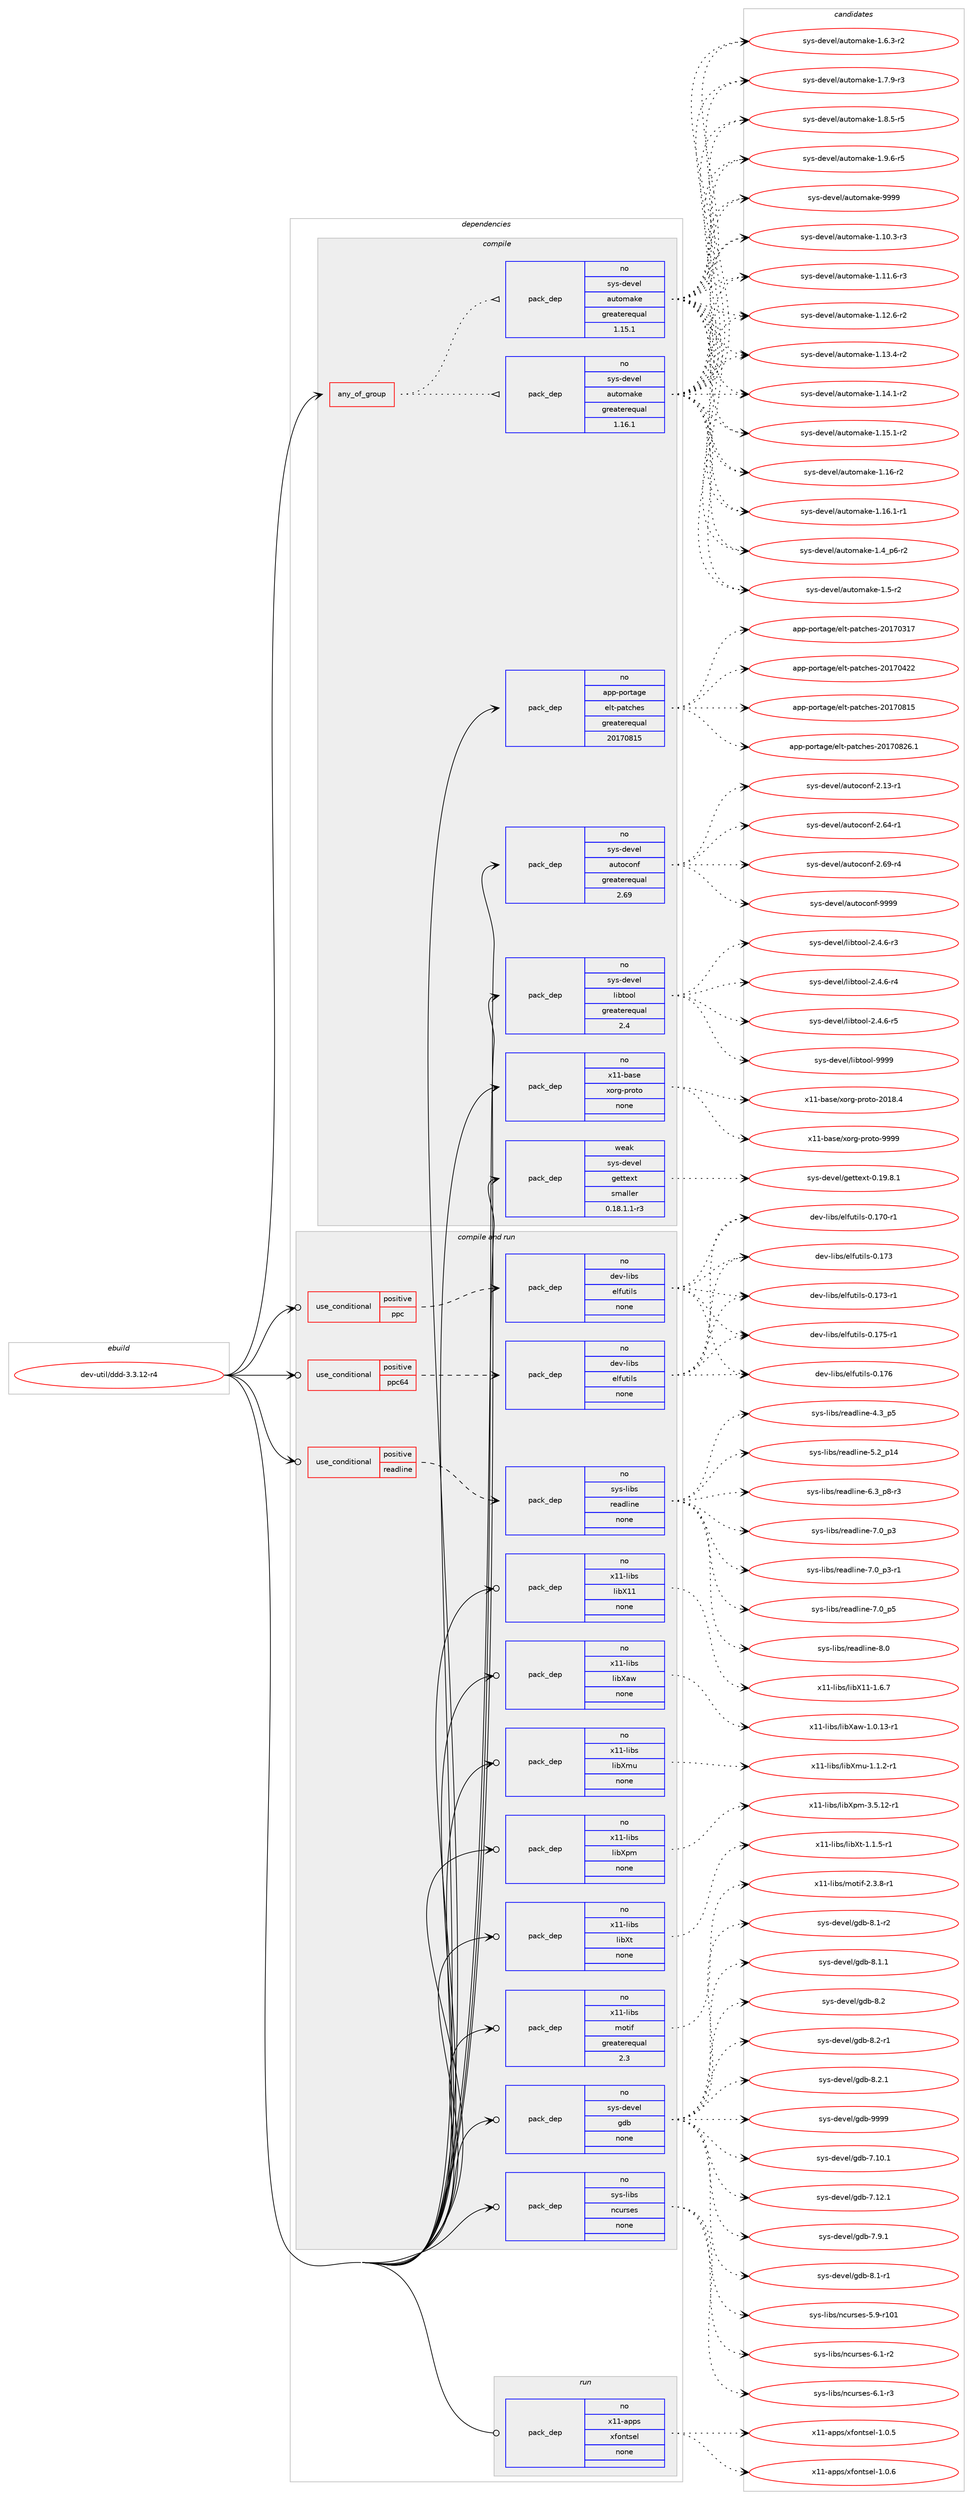 digraph prolog {

# *************
# Graph options
# *************

newrank=true;
concentrate=true;
compound=true;
graph [rankdir=LR,fontname=Helvetica,fontsize=10,ranksep=1.5];#, ranksep=2.5, nodesep=0.2];
edge  [arrowhead=vee];
node  [fontname=Helvetica,fontsize=10];

# **********
# The ebuild
# **********

subgraph cluster_leftcol {
color=gray;
rank=same;
label=<<i>ebuild</i>>;
id [label="dev-util/ddd-3.3.12-r4", color=red, width=4, href="../dev-util/ddd-3.3.12-r4.svg"];
}

# ****************
# The dependencies
# ****************

subgraph cluster_midcol {
color=gray;
label=<<i>dependencies</i>>;
subgraph cluster_compile {
fillcolor="#eeeeee";
style=filled;
label=<<i>compile</i>>;
subgraph any23033 {
dependency1544261 [label=<<TABLE BORDER="0" CELLBORDER="1" CELLSPACING="0" CELLPADDING="4"><TR><TD CELLPADDING="10">any_of_group</TD></TR></TABLE>>, shape=none, color=red];subgraph pack1096533 {
dependency1544262 [label=<<TABLE BORDER="0" CELLBORDER="1" CELLSPACING="0" CELLPADDING="4" WIDTH="220"><TR><TD ROWSPAN="6" CELLPADDING="30">pack_dep</TD></TR><TR><TD WIDTH="110">no</TD></TR><TR><TD>sys-devel</TD></TR><TR><TD>automake</TD></TR><TR><TD>greaterequal</TD></TR><TR><TD>1.16.1</TD></TR></TABLE>>, shape=none, color=blue];
}
dependency1544261:e -> dependency1544262:w [weight=20,style="dotted",arrowhead="oinv"];
subgraph pack1096534 {
dependency1544263 [label=<<TABLE BORDER="0" CELLBORDER="1" CELLSPACING="0" CELLPADDING="4" WIDTH="220"><TR><TD ROWSPAN="6" CELLPADDING="30">pack_dep</TD></TR><TR><TD WIDTH="110">no</TD></TR><TR><TD>sys-devel</TD></TR><TR><TD>automake</TD></TR><TR><TD>greaterequal</TD></TR><TR><TD>1.15.1</TD></TR></TABLE>>, shape=none, color=blue];
}
dependency1544261:e -> dependency1544263:w [weight=20,style="dotted",arrowhead="oinv"];
}
id:e -> dependency1544261:w [weight=20,style="solid",arrowhead="vee"];
subgraph pack1096535 {
dependency1544264 [label=<<TABLE BORDER="0" CELLBORDER="1" CELLSPACING="0" CELLPADDING="4" WIDTH="220"><TR><TD ROWSPAN="6" CELLPADDING="30">pack_dep</TD></TR><TR><TD WIDTH="110">no</TD></TR><TR><TD>app-portage</TD></TR><TR><TD>elt-patches</TD></TR><TR><TD>greaterequal</TD></TR><TR><TD>20170815</TD></TR></TABLE>>, shape=none, color=blue];
}
id:e -> dependency1544264:w [weight=20,style="solid",arrowhead="vee"];
subgraph pack1096536 {
dependency1544265 [label=<<TABLE BORDER="0" CELLBORDER="1" CELLSPACING="0" CELLPADDING="4" WIDTH="220"><TR><TD ROWSPAN="6" CELLPADDING="30">pack_dep</TD></TR><TR><TD WIDTH="110">no</TD></TR><TR><TD>sys-devel</TD></TR><TR><TD>autoconf</TD></TR><TR><TD>greaterequal</TD></TR><TR><TD>2.69</TD></TR></TABLE>>, shape=none, color=blue];
}
id:e -> dependency1544265:w [weight=20,style="solid",arrowhead="vee"];
subgraph pack1096537 {
dependency1544266 [label=<<TABLE BORDER="0" CELLBORDER="1" CELLSPACING="0" CELLPADDING="4" WIDTH="220"><TR><TD ROWSPAN="6" CELLPADDING="30">pack_dep</TD></TR><TR><TD WIDTH="110">no</TD></TR><TR><TD>sys-devel</TD></TR><TR><TD>libtool</TD></TR><TR><TD>greaterequal</TD></TR><TR><TD>2.4</TD></TR></TABLE>>, shape=none, color=blue];
}
id:e -> dependency1544266:w [weight=20,style="solid",arrowhead="vee"];
subgraph pack1096538 {
dependency1544267 [label=<<TABLE BORDER="0" CELLBORDER="1" CELLSPACING="0" CELLPADDING="4" WIDTH="220"><TR><TD ROWSPAN="6" CELLPADDING="30">pack_dep</TD></TR><TR><TD WIDTH="110">no</TD></TR><TR><TD>x11-base</TD></TR><TR><TD>xorg-proto</TD></TR><TR><TD>none</TD></TR><TR><TD></TD></TR></TABLE>>, shape=none, color=blue];
}
id:e -> dependency1544267:w [weight=20,style="solid",arrowhead="vee"];
subgraph pack1096539 {
dependency1544268 [label=<<TABLE BORDER="0" CELLBORDER="1" CELLSPACING="0" CELLPADDING="4" WIDTH="220"><TR><TD ROWSPAN="6" CELLPADDING="30">pack_dep</TD></TR><TR><TD WIDTH="110">weak</TD></TR><TR><TD>sys-devel</TD></TR><TR><TD>gettext</TD></TR><TR><TD>smaller</TD></TR><TR><TD>0.18.1.1-r3</TD></TR></TABLE>>, shape=none, color=blue];
}
id:e -> dependency1544268:w [weight=20,style="solid",arrowhead="vee"];
}
subgraph cluster_compileandrun {
fillcolor="#eeeeee";
style=filled;
label=<<i>compile and run</i>>;
subgraph cond424106 {
dependency1544269 [label=<<TABLE BORDER="0" CELLBORDER="1" CELLSPACING="0" CELLPADDING="4"><TR><TD ROWSPAN="3" CELLPADDING="10">use_conditional</TD></TR><TR><TD>positive</TD></TR><TR><TD>ppc</TD></TR></TABLE>>, shape=none, color=red];
subgraph pack1096540 {
dependency1544270 [label=<<TABLE BORDER="0" CELLBORDER="1" CELLSPACING="0" CELLPADDING="4" WIDTH="220"><TR><TD ROWSPAN="6" CELLPADDING="30">pack_dep</TD></TR><TR><TD WIDTH="110">no</TD></TR><TR><TD>dev-libs</TD></TR><TR><TD>elfutils</TD></TR><TR><TD>none</TD></TR><TR><TD></TD></TR></TABLE>>, shape=none, color=blue];
}
dependency1544269:e -> dependency1544270:w [weight=20,style="dashed",arrowhead="vee"];
}
id:e -> dependency1544269:w [weight=20,style="solid",arrowhead="odotvee"];
subgraph cond424107 {
dependency1544271 [label=<<TABLE BORDER="0" CELLBORDER="1" CELLSPACING="0" CELLPADDING="4"><TR><TD ROWSPAN="3" CELLPADDING="10">use_conditional</TD></TR><TR><TD>positive</TD></TR><TR><TD>ppc64</TD></TR></TABLE>>, shape=none, color=red];
subgraph pack1096541 {
dependency1544272 [label=<<TABLE BORDER="0" CELLBORDER="1" CELLSPACING="0" CELLPADDING="4" WIDTH="220"><TR><TD ROWSPAN="6" CELLPADDING="30">pack_dep</TD></TR><TR><TD WIDTH="110">no</TD></TR><TR><TD>dev-libs</TD></TR><TR><TD>elfutils</TD></TR><TR><TD>none</TD></TR><TR><TD></TD></TR></TABLE>>, shape=none, color=blue];
}
dependency1544271:e -> dependency1544272:w [weight=20,style="dashed",arrowhead="vee"];
}
id:e -> dependency1544271:w [weight=20,style="solid",arrowhead="odotvee"];
subgraph cond424108 {
dependency1544273 [label=<<TABLE BORDER="0" CELLBORDER="1" CELLSPACING="0" CELLPADDING="4"><TR><TD ROWSPAN="3" CELLPADDING="10">use_conditional</TD></TR><TR><TD>positive</TD></TR><TR><TD>readline</TD></TR></TABLE>>, shape=none, color=red];
subgraph pack1096542 {
dependency1544274 [label=<<TABLE BORDER="0" CELLBORDER="1" CELLSPACING="0" CELLPADDING="4" WIDTH="220"><TR><TD ROWSPAN="6" CELLPADDING="30">pack_dep</TD></TR><TR><TD WIDTH="110">no</TD></TR><TR><TD>sys-libs</TD></TR><TR><TD>readline</TD></TR><TR><TD>none</TD></TR><TR><TD></TD></TR></TABLE>>, shape=none, color=blue];
}
dependency1544273:e -> dependency1544274:w [weight=20,style="dashed",arrowhead="vee"];
}
id:e -> dependency1544273:w [weight=20,style="solid",arrowhead="odotvee"];
subgraph pack1096543 {
dependency1544275 [label=<<TABLE BORDER="0" CELLBORDER="1" CELLSPACING="0" CELLPADDING="4" WIDTH="220"><TR><TD ROWSPAN="6" CELLPADDING="30">pack_dep</TD></TR><TR><TD WIDTH="110">no</TD></TR><TR><TD>sys-devel</TD></TR><TR><TD>gdb</TD></TR><TR><TD>none</TD></TR><TR><TD></TD></TR></TABLE>>, shape=none, color=blue];
}
id:e -> dependency1544275:w [weight=20,style="solid",arrowhead="odotvee"];
subgraph pack1096544 {
dependency1544276 [label=<<TABLE BORDER="0" CELLBORDER="1" CELLSPACING="0" CELLPADDING="4" WIDTH="220"><TR><TD ROWSPAN="6" CELLPADDING="30">pack_dep</TD></TR><TR><TD WIDTH="110">no</TD></TR><TR><TD>sys-libs</TD></TR><TR><TD>ncurses</TD></TR><TR><TD>none</TD></TR><TR><TD></TD></TR></TABLE>>, shape=none, color=blue];
}
id:e -> dependency1544276:w [weight=20,style="solid",arrowhead="odotvee"];
subgraph pack1096545 {
dependency1544277 [label=<<TABLE BORDER="0" CELLBORDER="1" CELLSPACING="0" CELLPADDING="4" WIDTH="220"><TR><TD ROWSPAN="6" CELLPADDING="30">pack_dep</TD></TR><TR><TD WIDTH="110">no</TD></TR><TR><TD>x11-libs</TD></TR><TR><TD>libX11</TD></TR><TR><TD>none</TD></TR><TR><TD></TD></TR></TABLE>>, shape=none, color=blue];
}
id:e -> dependency1544277:w [weight=20,style="solid",arrowhead="odotvee"];
subgraph pack1096546 {
dependency1544278 [label=<<TABLE BORDER="0" CELLBORDER="1" CELLSPACING="0" CELLPADDING="4" WIDTH="220"><TR><TD ROWSPAN="6" CELLPADDING="30">pack_dep</TD></TR><TR><TD WIDTH="110">no</TD></TR><TR><TD>x11-libs</TD></TR><TR><TD>libXaw</TD></TR><TR><TD>none</TD></TR><TR><TD></TD></TR></TABLE>>, shape=none, color=blue];
}
id:e -> dependency1544278:w [weight=20,style="solid",arrowhead="odotvee"];
subgraph pack1096547 {
dependency1544279 [label=<<TABLE BORDER="0" CELLBORDER="1" CELLSPACING="0" CELLPADDING="4" WIDTH="220"><TR><TD ROWSPAN="6" CELLPADDING="30">pack_dep</TD></TR><TR><TD WIDTH="110">no</TD></TR><TR><TD>x11-libs</TD></TR><TR><TD>libXmu</TD></TR><TR><TD>none</TD></TR><TR><TD></TD></TR></TABLE>>, shape=none, color=blue];
}
id:e -> dependency1544279:w [weight=20,style="solid",arrowhead="odotvee"];
subgraph pack1096548 {
dependency1544280 [label=<<TABLE BORDER="0" CELLBORDER="1" CELLSPACING="0" CELLPADDING="4" WIDTH="220"><TR><TD ROWSPAN="6" CELLPADDING="30">pack_dep</TD></TR><TR><TD WIDTH="110">no</TD></TR><TR><TD>x11-libs</TD></TR><TR><TD>libXpm</TD></TR><TR><TD>none</TD></TR><TR><TD></TD></TR></TABLE>>, shape=none, color=blue];
}
id:e -> dependency1544280:w [weight=20,style="solid",arrowhead="odotvee"];
subgraph pack1096549 {
dependency1544281 [label=<<TABLE BORDER="0" CELLBORDER="1" CELLSPACING="0" CELLPADDING="4" WIDTH="220"><TR><TD ROWSPAN="6" CELLPADDING="30">pack_dep</TD></TR><TR><TD WIDTH="110">no</TD></TR><TR><TD>x11-libs</TD></TR><TR><TD>libXt</TD></TR><TR><TD>none</TD></TR><TR><TD></TD></TR></TABLE>>, shape=none, color=blue];
}
id:e -> dependency1544281:w [weight=20,style="solid",arrowhead="odotvee"];
subgraph pack1096550 {
dependency1544282 [label=<<TABLE BORDER="0" CELLBORDER="1" CELLSPACING="0" CELLPADDING="4" WIDTH="220"><TR><TD ROWSPAN="6" CELLPADDING="30">pack_dep</TD></TR><TR><TD WIDTH="110">no</TD></TR><TR><TD>x11-libs</TD></TR><TR><TD>motif</TD></TR><TR><TD>greaterequal</TD></TR><TR><TD>2.3</TD></TR></TABLE>>, shape=none, color=blue];
}
id:e -> dependency1544282:w [weight=20,style="solid",arrowhead="odotvee"];
}
subgraph cluster_run {
fillcolor="#eeeeee";
style=filled;
label=<<i>run</i>>;
subgraph pack1096551 {
dependency1544283 [label=<<TABLE BORDER="0" CELLBORDER="1" CELLSPACING="0" CELLPADDING="4" WIDTH="220"><TR><TD ROWSPAN="6" CELLPADDING="30">pack_dep</TD></TR><TR><TD WIDTH="110">no</TD></TR><TR><TD>x11-apps</TD></TR><TR><TD>xfontsel</TD></TR><TR><TD>none</TD></TR><TR><TD></TD></TR></TABLE>>, shape=none, color=blue];
}
id:e -> dependency1544283:w [weight=20,style="solid",arrowhead="odot"];
}
}

# **************
# The candidates
# **************

subgraph cluster_choices {
rank=same;
color=gray;
label=<<i>candidates</i>>;

subgraph choice1096533 {
color=black;
nodesep=1;
choice11512111545100101118101108479711711611110997107101454946494846514511451 [label="sys-devel/automake-1.10.3-r3", color=red, width=4,href="../sys-devel/automake-1.10.3-r3.svg"];
choice11512111545100101118101108479711711611110997107101454946494946544511451 [label="sys-devel/automake-1.11.6-r3", color=red, width=4,href="../sys-devel/automake-1.11.6-r3.svg"];
choice11512111545100101118101108479711711611110997107101454946495046544511450 [label="sys-devel/automake-1.12.6-r2", color=red, width=4,href="../sys-devel/automake-1.12.6-r2.svg"];
choice11512111545100101118101108479711711611110997107101454946495146524511450 [label="sys-devel/automake-1.13.4-r2", color=red, width=4,href="../sys-devel/automake-1.13.4-r2.svg"];
choice11512111545100101118101108479711711611110997107101454946495246494511450 [label="sys-devel/automake-1.14.1-r2", color=red, width=4,href="../sys-devel/automake-1.14.1-r2.svg"];
choice11512111545100101118101108479711711611110997107101454946495346494511450 [label="sys-devel/automake-1.15.1-r2", color=red, width=4,href="../sys-devel/automake-1.15.1-r2.svg"];
choice1151211154510010111810110847971171161111099710710145494649544511450 [label="sys-devel/automake-1.16-r2", color=red, width=4,href="../sys-devel/automake-1.16-r2.svg"];
choice11512111545100101118101108479711711611110997107101454946495446494511449 [label="sys-devel/automake-1.16.1-r1", color=red, width=4,href="../sys-devel/automake-1.16.1-r1.svg"];
choice115121115451001011181011084797117116111109971071014549465295112544511450 [label="sys-devel/automake-1.4_p6-r2", color=red, width=4,href="../sys-devel/automake-1.4_p6-r2.svg"];
choice11512111545100101118101108479711711611110997107101454946534511450 [label="sys-devel/automake-1.5-r2", color=red, width=4,href="../sys-devel/automake-1.5-r2.svg"];
choice115121115451001011181011084797117116111109971071014549465446514511450 [label="sys-devel/automake-1.6.3-r2", color=red, width=4,href="../sys-devel/automake-1.6.3-r2.svg"];
choice115121115451001011181011084797117116111109971071014549465546574511451 [label="sys-devel/automake-1.7.9-r3", color=red, width=4,href="../sys-devel/automake-1.7.9-r3.svg"];
choice115121115451001011181011084797117116111109971071014549465646534511453 [label="sys-devel/automake-1.8.5-r5", color=red, width=4,href="../sys-devel/automake-1.8.5-r5.svg"];
choice115121115451001011181011084797117116111109971071014549465746544511453 [label="sys-devel/automake-1.9.6-r5", color=red, width=4,href="../sys-devel/automake-1.9.6-r5.svg"];
choice115121115451001011181011084797117116111109971071014557575757 [label="sys-devel/automake-9999", color=red, width=4,href="../sys-devel/automake-9999.svg"];
dependency1544262:e -> choice11512111545100101118101108479711711611110997107101454946494846514511451:w [style=dotted,weight="100"];
dependency1544262:e -> choice11512111545100101118101108479711711611110997107101454946494946544511451:w [style=dotted,weight="100"];
dependency1544262:e -> choice11512111545100101118101108479711711611110997107101454946495046544511450:w [style=dotted,weight="100"];
dependency1544262:e -> choice11512111545100101118101108479711711611110997107101454946495146524511450:w [style=dotted,weight="100"];
dependency1544262:e -> choice11512111545100101118101108479711711611110997107101454946495246494511450:w [style=dotted,weight="100"];
dependency1544262:e -> choice11512111545100101118101108479711711611110997107101454946495346494511450:w [style=dotted,weight="100"];
dependency1544262:e -> choice1151211154510010111810110847971171161111099710710145494649544511450:w [style=dotted,weight="100"];
dependency1544262:e -> choice11512111545100101118101108479711711611110997107101454946495446494511449:w [style=dotted,weight="100"];
dependency1544262:e -> choice115121115451001011181011084797117116111109971071014549465295112544511450:w [style=dotted,weight="100"];
dependency1544262:e -> choice11512111545100101118101108479711711611110997107101454946534511450:w [style=dotted,weight="100"];
dependency1544262:e -> choice115121115451001011181011084797117116111109971071014549465446514511450:w [style=dotted,weight="100"];
dependency1544262:e -> choice115121115451001011181011084797117116111109971071014549465546574511451:w [style=dotted,weight="100"];
dependency1544262:e -> choice115121115451001011181011084797117116111109971071014549465646534511453:w [style=dotted,weight="100"];
dependency1544262:e -> choice115121115451001011181011084797117116111109971071014549465746544511453:w [style=dotted,weight="100"];
dependency1544262:e -> choice115121115451001011181011084797117116111109971071014557575757:w [style=dotted,weight="100"];
}
subgraph choice1096534 {
color=black;
nodesep=1;
choice11512111545100101118101108479711711611110997107101454946494846514511451 [label="sys-devel/automake-1.10.3-r3", color=red, width=4,href="../sys-devel/automake-1.10.3-r3.svg"];
choice11512111545100101118101108479711711611110997107101454946494946544511451 [label="sys-devel/automake-1.11.6-r3", color=red, width=4,href="../sys-devel/automake-1.11.6-r3.svg"];
choice11512111545100101118101108479711711611110997107101454946495046544511450 [label="sys-devel/automake-1.12.6-r2", color=red, width=4,href="../sys-devel/automake-1.12.6-r2.svg"];
choice11512111545100101118101108479711711611110997107101454946495146524511450 [label="sys-devel/automake-1.13.4-r2", color=red, width=4,href="../sys-devel/automake-1.13.4-r2.svg"];
choice11512111545100101118101108479711711611110997107101454946495246494511450 [label="sys-devel/automake-1.14.1-r2", color=red, width=4,href="../sys-devel/automake-1.14.1-r2.svg"];
choice11512111545100101118101108479711711611110997107101454946495346494511450 [label="sys-devel/automake-1.15.1-r2", color=red, width=4,href="../sys-devel/automake-1.15.1-r2.svg"];
choice1151211154510010111810110847971171161111099710710145494649544511450 [label="sys-devel/automake-1.16-r2", color=red, width=4,href="../sys-devel/automake-1.16-r2.svg"];
choice11512111545100101118101108479711711611110997107101454946495446494511449 [label="sys-devel/automake-1.16.1-r1", color=red, width=4,href="../sys-devel/automake-1.16.1-r1.svg"];
choice115121115451001011181011084797117116111109971071014549465295112544511450 [label="sys-devel/automake-1.4_p6-r2", color=red, width=4,href="../sys-devel/automake-1.4_p6-r2.svg"];
choice11512111545100101118101108479711711611110997107101454946534511450 [label="sys-devel/automake-1.5-r2", color=red, width=4,href="../sys-devel/automake-1.5-r2.svg"];
choice115121115451001011181011084797117116111109971071014549465446514511450 [label="sys-devel/automake-1.6.3-r2", color=red, width=4,href="../sys-devel/automake-1.6.3-r2.svg"];
choice115121115451001011181011084797117116111109971071014549465546574511451 [label="sys-devel/automake-1.7.9-r3", color=red, width=4,href="../sys-devel/automake-1.7.9-r3.svg"];
choice115121115451001011181011084797117116111109971071014549465646534511453 [label="sys-devel/automake-1.8.5-r5", color=red, width=4,href="../sys-devel/automake-1.8.5-r5.svg"];
choice115121115451001011181011084797117116111109971071014549465746544511453 [label="sys-devel/automake-1.9.6-r5", color=red, width=4,href="../sys-devel/automake-1.9.6-r5.svg"];
choice115121115451001011181011084797117116111109971071014557575757 [label="sys-devel/automake-9999", color=red, width=4,href="../sys-devel/automake-9999.svg"];
dependency1544263:e -> choice11512111545100101118101108479711711611110997107101454946494846514511451:w [style=dotted,weight="100"];
dependency1544263:e -> choice11512111545100101118101108479711711611110997107101454946494946544511451:w [style=dotted,weight="100"];
dependency1544263:e -> choice11512111545100101118101108479711711611110997107101454946495046544511450:w [style=dotted,weight="100"];
dependency1544263:e -> choice11512111545100101118101108479711711611110997107101454946495146524511450:w [style=dotted,weight="100"];
dependency1544263:e -> choice11512111545100101118101108479711711611110997107101454946495246494511450:w [style=dotted,weight="100"];
dependency1544263:e -> choice11512111545100101118101108479711711611110997107101454946495346494511450:w [style=dotted,weight="100"];
dependency1544263:e -> choice1151211154510010111810110847971171161111099710710145494649544511450:w [style=dotted,weight="100"];
dependency1544263:e -> choice11512111545100101118101108479711711611110997107101454946495446494511449:w [style=dotted,weight="100"];
dependency1544263:e -> choice115121115451001011181011084797117116111109971071014549465295112544511450:w [style=dotted,weight="100"];
dependency1544263:e -> choice11512111545100101118101108479711711611110997107101454946534511450:w [style=dotted,weight="100"];
dependency1544263:e -> choice115121115451001011181011084797117116111109971071014549465446514511450:w [style=dotted,weight="100"];
dependency1544263:e -> choice115121115451001011181011084797117116111109971071014549465546574511451:w [style=dotted,weight="100"];
dependency1544263:e -> choice115121115451001011181011084797117116111109971071014549465646534511453:w [style=dotted,weight="100"];
dependency1544263:e -> choice115121115451001011181011084797117116111109971071014549465746544511453:w [style=dotted,weight="100"];
dependency1544263:e -> choice115121115451001011181011084797117116111109971071014557575757:w [style=dotted,weight="100"];
}
subgraph choice1096535 {
color=black;
nodesep=1;
choice97112112451121111141169710310147101108116451129711699104101115455048495548514955 [label="app-portage/elt-patches-20170317", color=red, width=4,href="../app-portage/elt-patches-20170317.svg"];
choice97112112451121111141169710310147101108116451129711699104101115455048495548525050 [label="app-portage/elt-patches-20170422", color=red, width=4,href="../app-portage/elt-patches-20170422.svg"];
choice97112112451121111141169710310147101108116451129711699104101115455048495548564953 [label="app-portage/elt-patches-20170815", color=red, width=4,href="../app-portage/elt-patches-20170815.svg"];
choice971121124511211111411697103101471011081164511297116991041011154550484955485650544649 [label="app-portage/elt-patches-20170826.1", color=red, width=4,href="../app-portage/elt-patches-20170826.1.svg"];
dependency1544264:e -> choice97112112451121111141169710310147101108116451129711699104101115455048495548514955:w [style=dotted,weight="100"];
dependency1544264:e -> choice97112112451121111141169710310147101108116451129711699104101115455048495548525050:w [style=dotted,weight="100"];
dependency1544264:e -> choice97112112451121111141169710310147101108116451129711699104101115455048495548564953:w [style=dotted,weight="100"];
dependency1544264:e -> choice971121124511211111411697103101471011081164511297116991041011154550484955485650544649:w [style=dotted,weight="100"];
}
subgraph choice1096536 {
color=black;
nodesep=1;
choice1151211154510010111810110847971171161119911111010245504649514511449 [label="sys-devel/autoconf-2.13-r1", color=red, width=4,href="../sys-devel/autoconf-2.13-r1.svg"];
choice1151211154510010111810110847971171161119911111010245504654524511449 [label="sys-devel/autoconf-2.64-r1", color=red, width=4,href="../sys-devel/autoconf-2.64-r1.svg"];
choice1151211154510010111810110847971171161119911111010245504654574511452 [label="sys-devel/autoconf-2.69-r4", color=red, width=4,href="../sys-devel/autoconf-2.69-r4.svg"];
choice115121115451001011181011084797117116111991111101024557575757 [label="sys-devel/autoconf-9999", color=red, width=4,href="../sys-devel/autoconf-9999.svg"];
dependency1544265:e -> choice1151211154510010111810110847971171161119911111010245504649514511449:w [style=dotted,weight="100"];
dependency1544265:e -> choice1151211154510010111810110847971171161119911111010245504654524511449:w [style=dotted,weight="100"];
dependency1544265:e -> choice1151211154510010111810110847971171161119911111010245504654574511452:w [style=dotted,weight="100"];
dependency1544265:e -> choice115121115451001011181011084797117116111991111101024557575757:w [style=dotted,weight="100"];
}
subgraph choice1096537 {
color=black;
nodesep=1;
choice1151211154510010111810110847108105981161111111084550465246544511451 [label="sys-devel/libtool-2.4.6-r3", color=red, width=4,href="../sys-devel/libtool-2.4.6-r3.svg"];
choice1151211154510010111810110847108105981161111111084550465246544511452 [label="sys-devel/libtool-2.4.6-r4", color=red, width=4,href="../sys-devel/libtool-2.4.6-r4.svg"];
choice1151211154510010111810110847108105981161111111084550465246544511453 [label="sys-devel/libtool-2.4.6-r5", color=red, width=4,href="../sys-devel/libtool-2.4.6-r5.svg"];
choice1151211154510010111810110847108105981161111111084557575757 [label="sys-devel/libtool-9999", color=red, width=4,href="../sys-devel/libtool-9999.svg"];
dependency1544266:e -> choice1151211154510010111810110847108105981161111111084550465246544511451:w [style=dotted,weight="100"];
dependency1544266:e -> choice1151211154510010111810110847108105981161111111084550465246544511452:w [style=dotted,weight="100"];
dependency1544266:e -> choice1151211154510010111810110847108105981161111111084550465246544511453:w [style=dotted,weight="100"];
dependency1544266:e -> choice1151211154510010111810110847108105981161111111084557575757:w [style=dotted,weight="100"];
}
subgraph choice1096538 {
color=black;
nodesep=1;
choice1204949459897115101471201111141034511211411111611145504849564652 [label="x11-base/xorg-proto-2018.4", color=red, width=4,href="../x11-base/xorg-proto-2018.4.svg"];
choice120494945989711510147120111114103451121141111161114557575757 [label="x11-base/xorg-proto-9999", color=red, width=4,href="../x11-base/xorg-proto-9999.svg"];
dependency1544267:e -> choice1204949459897115101471201111141034511211411111611145504849564652:w [style=dotted,weight="100"];
dependency1544267:e -> choice120494945989711510147120111114103451121141111161114557575757:w [style=dotted,weight="100"];
}
subgraph choice1096539 {
color=black;
nodesep=1;
choice1151211154510010111810110847103101116116101120116454846495746564649 [label="sys-devel/gettext-0.19.8.1", color=red, width=4,href="../sys-devel/gettext-0.19.8.1.svg"];
dependency1544268:e -> choice1151211154510010111810110847103101116116101120116454846495746564649:w [style=dotted,weight="100"];
}
subgraph choice1096540 {
color=black;
nodesep=1;
choice1001011184510810598115471011081021171161051081154548464955484511449 [label="dev-libs/elfutils-0.170-r1", color=red, width=4,href="../dev-libs/elfutils-0.170-r1.svg"];
choice100101118451081059811547101108102117116105108115454846495551 [label="dev-libs/elfutils-0.173", color=red, width=4,href="../dev-libs/elfutils-0.173.svg"];
choice1001011184510810598115471011081021171161051081154548464955514511449 [label="dev-libs/elfutils-0.173-r1", color=red, width=4,href="../dev-libs/elfutils-0.173-r1.svg"];
choice1001011184510810598115471011081021171161051081154548464955534511449 [label="dev-libs/elfutils-0.175-r1", color=red, width=4,href="../dev-libs/elfutils-0.175-r1.svg"];
choice100101118451081059811547101108102117116105108115454846495554 [label="dev-libs/elfutils-0.176", color=red, width=4,href="../dev-libs/elfutils-0.176.svg"];
dependency1544270:e -> choice1001011184510810598115471011081021171161051081154548464955484511449:w [style=dotted,weight="100"];
dependency1544270:e -> choice100101118451081059811547101108102117116105108115454846495551:w [style=dotted,weight="100"];
dependency1544270:e -> choice1001011184510810598115471011081021171161051081154548464955514511449:w [style=dotted,weight="100"];
dependency1544270:e -> choice1001011184510810598115471011081021171161051081154548464955534511449:w [style=dotted,weight="100"];
dependency1544270:e -> choice100101118451081059811547101108102117116105108115454846495554:w [style=dotted,weight="100"];
}
subgraph choice1096541 {
color=black;
nodesep=1;
choice1001011184510810598115471011081021171161051081154548464955484511449 [label="dev-libs/elfutils-0.170-r1", color=red, width=4,href="../dev-libs/elfutils-0.170-r1.svg"];
choice100101118451081059811547101108102117116105108115454846495551 [label="dev-libs/elfutils-0.173", color=red, width=4,href="../dev-libs/elfutils-0.173.svg"];
choice1001011184510810598115471011081021171161051081154548464955514511449 [label="dev-libs/elfutils-0.173-r1", color=red, width=4,href="../dev-libs/elfutils-0.173-r1.svg"];
choice1001011184510810598115471011081021171161051081154548464955534511449 [label="dev-libs/elfutils-0.175-r1", color=red, width=4,href="../dev-libs/elfutils-0.175-r1.svg"];
choice100101118451081059811547101108102117116105108115454846495554 [label="dev-libs/elfutils-0.176", color=red, width=4,href="../dev-libs/elfutils-0.176.svg"];
dependency1544272:e -> choice1001011184510810598115471011081021171161051081154548464955484511449:w [style=dotted,weight="100"];
dependency1544272:e -> choice100101118451081059811547101108102117116105108115454846495551:w [style=dotted,weight="100"];
dependency1544272:e -> choice1001011184510810598115471011081021171161051081154548464955514511449:w [style=dotted,weight="100"];
dependency1544272:e -> choice1001011184510810598115471011081021171161051081154548464955534511449:w [style=dotted,weight="100"];
dependency1544272:e -> choice100101118451081059811547101108102117116105108115454846495554:w [style=dotted,weight="100"];
}
subgraph choice1096542 {
color=black;
nodesep=1;
choice11512111545108105981154711410197100108105110101455246519511253 [label="sys-libs/readline-4.3_p5", color=red, width=4,href="../sys-libs/readline-4.3_p5.svg"];
choice1151211154510810598115471141019710010810511010145534650951124952 [label="sys-libs/readline-5.2_p14", color=red, width=4,href="../sys-libs/readline-5.2_p14.svg"];
choice115121115451081059811547114101971001081051101014554465195112564511451 [label="sys-libs/readline-6.3_p8-r3", color=red, width=4,href="../sys-libs/readline-6.3_p8-r3.svg"];
choice11512111545108105981154711410197100108105110101455546489511251 [label="sys-libs/readline-7.0_p3", color=red, width=4,href="../sys-libs/readline-7.0_p3.svg"];
choice115121115451081059811547114101971001081051101014555464895112514511449 [label="sys-libs/readline-7.0_p3-r1", color=red, width=4,href="../sys-libs/readline-7.0_p3-r1.svg"];
choice11512111545108105981154711410197100108105110101455546489511253 [label="sys-libs/readline-7.0_p5", color=red, width=4,href="../sys-libs/readline-7.0_p5.svg"];
choice1151211154510810598115471141019710010810511010145564648 [label="sys-libs/readline-8.0", color=red, width=4,href="../sys-libs/readline-8.0.svg"];
dependency1544274:e -> choice11512111545108105981154711410197100108105110101455246519511253:w [style=dotted,weight="100"];
dependency1544274:e -> choice1151211154510810598115471141019710010810511010145534650951124952:w [style=dotted,weight="100"];
dependency1544274:e -> choice115121115451081059811547114101971001081051101014554465195112564511451:w [style=dotted,weight="100"];
dependency1544274:e -> choice11512111545108105981154711410197100108105110101455546489511251:w [style=dotted,weight="100"];
dependency1544274:e -> choice115121115451081059811547114101971001081051101014555464895112514511449:w [style=dotted,weight="100"];
dependency1544274:e -> choice11512111545108105981154711410197100108105110101455546489511253:w [style=dotted,weight="100"];
dependency1544274:e -> choice1151211154510810598115471141019710010810511010145564648:w [style=dotted,weight="100"];
}
subgraph choice1096543 {
color=black;
nodesep=1;
choice11512111545100101118101108471031009845554649484649 [label="sys-devel/gdb-7.10.1", color=red, width=4,href="../sys-devel/gdb-7.10.1.svg"];
choice11512111545100101118101108471031009845554649504649 [label="sys-devel/gdb-7.12.1", color=red, width=4,href="../sys-devel/gdb-7.12.1.svg"];
choice115121115451001011181011084710310098455546574649 [label="sys-devel/gdb-7.9.1", color=red, width=4,href="../sys-devel/gdb-7.9.1.svg"];
choice115121115451001011181011084710310098455646494511449 [label="sys-devel/gdb-8.1-r1", color=red, width=4,href="../sys-devel/gdb-8.1-r1.svg"];
choice115121115451001011181011084710310098455646494511450 [label="sys-devel/gdb-8.1-r2", color=red, width=4,href="../sys-devel/gdb-8.1-r2.svg"];
choice115121115451001011181011084710310098455646494649 [label="sys-devel/gdb-8.1.1", color=red, width=4,href="../sys-devel/gdb-8.1.1.svg"];
choice11512111545100101118101108471031009845564650 [label="sys-devel/gdb-8.2", color=red, width=4,href="../sys-devel/gdb-8.2.svg"];
choice115121115451001011181011084710310098455646504511449 [label="sys-devel/gdb-8.2-r1", color=red, width=4,href="../sys-devel/gdb-8.2-r1.svg"];
choice115121115451001011181011084710310098455646504649 [label="sys-devel/gdb-8.2.1", color=red, width=4,href="../sys-devel/gdb-8.2.1.svg"];
choice1151211154510010111810110847103100984557575757 [label="sys-devel/gdb-9999", color=red, width=4,href="../sys-devel/gdb-9999.svg"];
dependency1544275:e -> choice11512111545100101118101108471031009845554649484649:w [style=dotted,weight="100"];
dependency1544275:e -> choice11512111545100101118101108471031009845554649504649:w [style=dotted,weight="100"];
dependency1544275:e -> choice115121115451001011181011084710310098455546574649:w [style=dotted,weight="100"];
dependency1544275:e -> choice115121115451001011181011084710310098455646494511449:w [style=dotted,weight="100"];
dependency1544275:e -> choice115121115451001011181011084710310098455646494511450:w [style=dotted,weight="100"];
dependency1544275:e -> choice115121115451001011181011084710310098455646494649:w [style=dotted,weight="100"];
dependency1544275:e -> choice11512111545100101118101108471031009845564650:w [style=dotted,weight="100"];
dependency1544275:e -> choice115121115451001011181011084710310098455646504511449:w [style=dotted,weight="100"];
dependency1544275:e -> choice115121115451001011181011084710310098455646504649:w [style=dotted,weight="100"];
dependency1544275:e -> choice1151211154510010111810110847103100984557575757:w [style=dotted,weight="100"];
}
subgraph choice1096544 {
color=black;
nodesep=1;
choice115121115451081059811547110991171141151011154553465745114494849 [label="sys-libs/ncurses-5.9-r101", color=red, width=4,href="../sys-libs/ncurses-5.9-r101.svg"];
choice11512111545108105981154711099117114115101115455446494511450 [label="sys-libs/ncurses-6.1-r2", color=red, width=4,href="../sys-libs/ncurses-6.1-r2.svg"];
choice11512111545108105981154711099117114115101115455446494511451 [label="sys-libs/ncurses-6.1-r3", color=red, width=4,href="../sys-libs/ncurses-6.1-r3.svg"];
dependency1544276:e -> choice115121115451081059811547110991171141151011154553465745114494849:w [style=dotted,weight="100"];
dependency1544276:e -> choice11512111545108105981154711099117114115101115455446494511450:w [style=dotted,weight="100"];
dependency1544276:e -> choice11512111545108105981154711099117114115101115455446494511451:w [style=dotted,weight="100"];
}
subgraph choice1096545 {
color=black;
nodesep=1;
choice120494945108105981154710810598884949454946544655 [label="x11-libs/libX11-1.6.7", color=red, width=4,href="../x11-libs/libX11-1.6.7.svg"];
dependency1544277:e -> choice120494945108105981154710810598884949454946544655:w [style=dotted,weight="100"];
}
subgraph choice1096546 {
color=black;
nodesep=1;
choice1204949451081059811547108105988897119454946484649514511449 [label="x11-libs/libXaw-1.0.13-r1", color=red, width=4,href="../x11-libs/libXaw-1.0.13-r1.svg"];
dependency1544278:e -> choice1204949451081059811547108105988897119454946484649514511449:w [style=dotted,weight="100"];
}
subgraph choice1096547 {
color=black;
nodesep=1;
choice120494945108105981154710810598881091174549464946504511449 [label="x11-libs/libXmu-1.1.2-r1", color=red, width=4,href="../x11-libs/libXmu-1.1.2-r1.svg"];
dependency1544279:e -> choice120494945108105981154710810598881091174549464946504511449:w [style=dotted,weight="100"];
}
subgraph choice1096548 {
color=black;
nodesep=1;
choice12049494510810598115471081059888112109455146534649504511449 [label="x11-libs/libXpm-3.5.12-r1", color=red, width=4,href="../x11-libs/libXpm-3.5.12-r1.svg"];
dependency1544280:e -> choice12049494510810598115471081059888112109455146534649504511449:w [style=dotted,weight="100"];
}
subgraph choice1096549 {
color=black;
nodesep=1;
choice120494945108105981154710810598881164549464946534511449 [label="x11-libs/libXt-1.1.5-r1", color=red, width=4,href="../x11-libs/libXt-1.1.5-r1.svg"];
dependency1544281:e -> choice120494945108105981154710810598881164549464946534511449:w [style=dotted,weight="100"];
}
subgraph choice1096550 {
color=black;
nodesep=1;
choice12049494510810598115471091111161051024550465146564511449 [label="x11-libs/motif-2.3.8-r1", color=red, width=4,href="../x11-libs/motif-2.3.8-r1.svg"];
dependency1544282:e -> choice12049494510810598115471091111161051024550465146564511449:w [style=dotted,weight="100"];
}
subgraph choice1096551 {
color=black;
nodesep=1;
choice1204949459711211211547120102111110116115101108454946484653 [label="x11-apps/xfontsel-1.0.5", color=red, width=4,href="../x11-apps/xfontsel-1.0.5.svg"];
choice1204949459711211211547120102111110116115101108454946484654 [label="x11-apps/xfontsel-1.0.6", color=red, width=4,href="../x11-apps/xfontsel-1.0.6.svg"];
dependency1544283:e -> choice1204949459711211211547120102111110116115101108454946484653:w [style=dotted,weight="100"];
dependency1544283:e -> choice1204949459711211211547120102111110116115101108454946484654:w [style=dotted,weight="100"];
}
}

}
